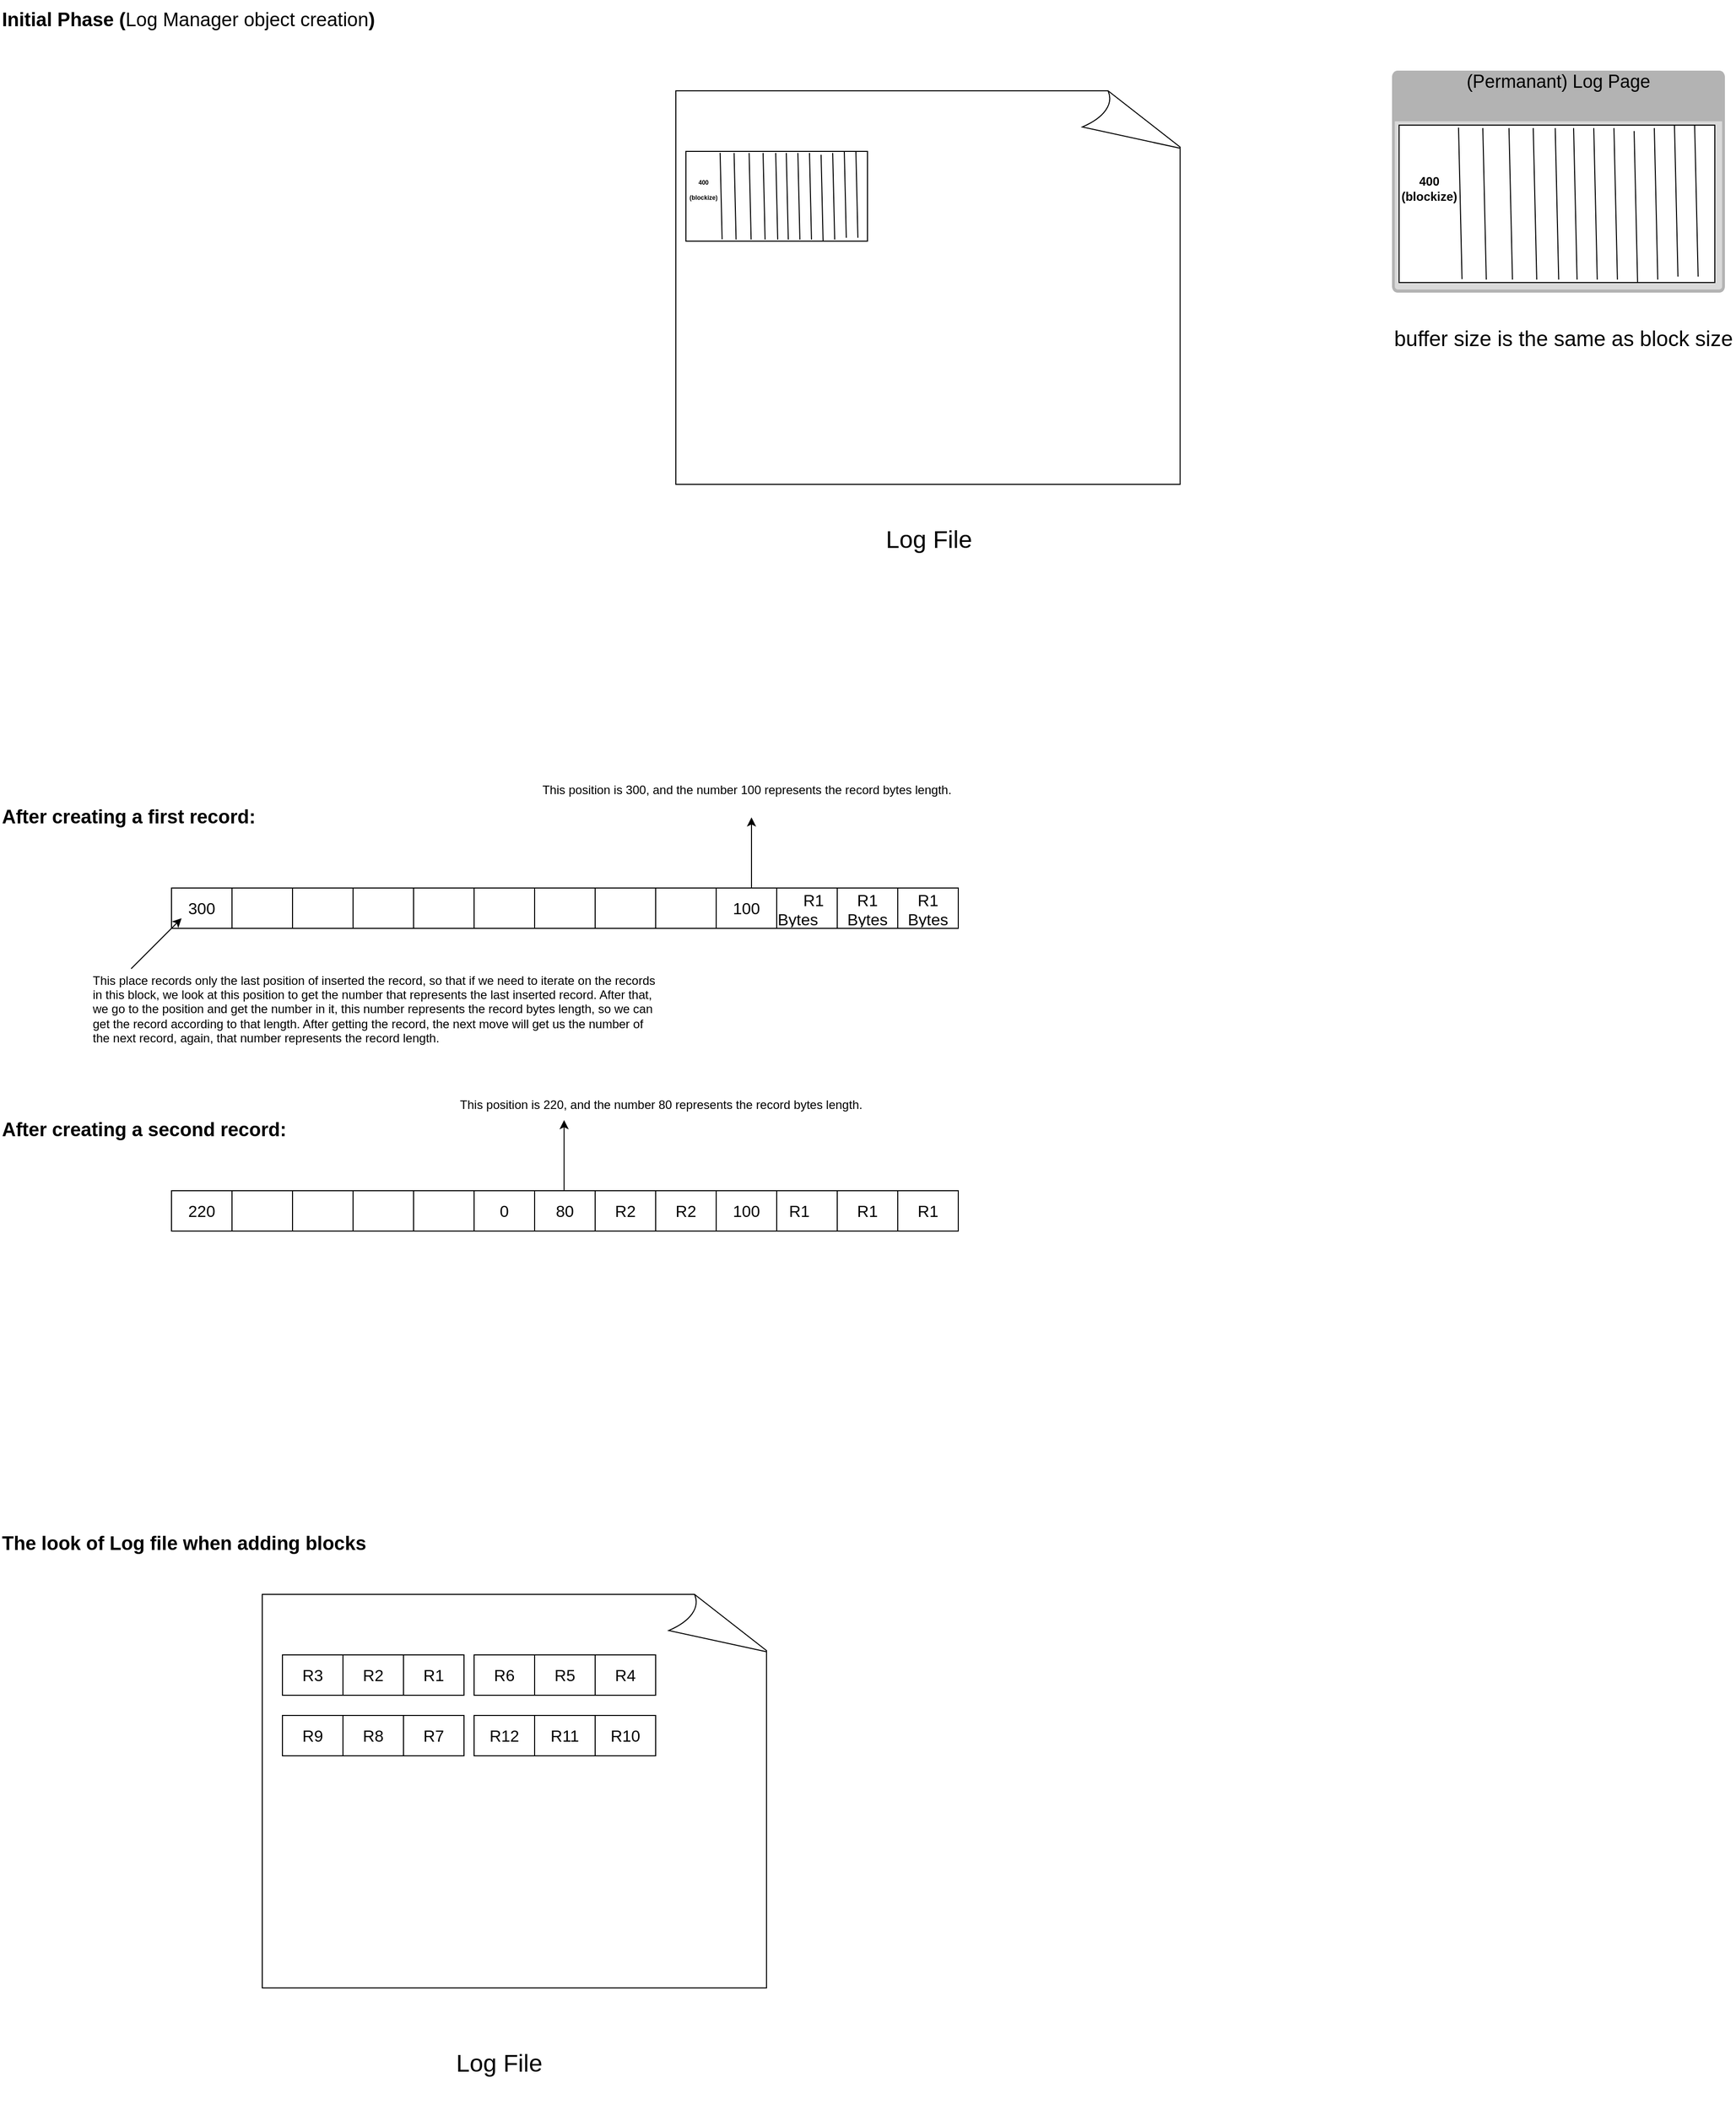 <mxfile version="23.1.2" type="device">
  <diagram name="Page-1" id="yKUQ2q0qBcPJx1FZsjJv">
    <mxGraphModel dx="3437" dy="892" grid="1" gridSize="10" guides="1" tooltips="1" connect="1" arrows="1" fold="1" page="1" pageScale="1" pageWidth="850" pageHeight="1100" math="0" shadow="0">
      <root>
        <mxCell id="0" />
        <mxCell id="1" parent="0" />
        <mxCell id="CV43vT78XDIkhHNWzchK-1" value="" style="whiteSpace=wrap;html=1;shape=mxgraph.basic.document" parent="1" vertex="1">
          <mxGeometry x="-240" y="170" width="505" height="390" as="geometry" />
        </mxCell>
        <mxCell id="CV43vT78XDIkhHNWzchK-2" value="&lt;font style=&quot;font-size: 24px;&quot;&gt;Log File&lt;/font&gt;" style="text;html=1;strokeColor=none;fillColor=none;align=center;verticalAlign=middle;whiteSpace=wrap;rounded=0;" parent="1" vertex="1">
          <mxGeometry x="-88.75" y="570" width="200" height="90" as="geometry" />
        </mxCell>
        <mxCell id="CV43vT78XDIkhHNWzchK-4" value="&lt;font style=&quot;font-size: 19px;&quot;&gt;&lt;b&gt;Initial Phase (&lt;/b&gt;Log Manager object creation&lt;b&gt;)&lt;/b&gt;&lt;/font&gt;" style="text;strokeColor=none;align=left;fillColor=none;html=1;verticalAlign=middle;whiteSpace=wrap;rounded=0;" parent="1" vertex="1">
          <mxGeometry x="-910" y="80" width="400" height="40" as="geometry" />
        </mxCell>
        <mxCell id="CV43vT78XDIkhHNWzchK-5" value="&lt;font style=&quot;font-size: 18px;&quot; color=&quot;#000000&quot;&gt;(Permanant) Log Page&lt;/font&gt;" style="html=1;whiteSpace=wrap;strokeColor=none;fillColor=#B3B3B3;labelPosition=center;verticalLabelPosition=middle;verticalAlign=top;align=center;fontSize=12;outlineConnect=0;spacingTop=-6;fontColor=#FFFFFF;sketch=0;shape=mxgraph.sitemap.page;" parent="1" vertex="1">
          <mxGeometry x="470" y="150" width="330" height="220" as="geometry" />
        </mxCell>
        <mxCell id="CV43vT78XDIkhHNWzchK-19" value="&lt;font style=&quot;font-size: 21px;&quot;&gt;buffer size is the same as block size&lt;/font&gt;" style="text;html=1;strokeColor=none;fillColor=none;align=center;verticalAlign=middle;whiteSpace=wrap;rounded=0;" parent="1" vertex="1">
          <mxGeometry x="470" y="379" width="340" height="71" as="geometry" />
        </mxCell>
        <mxCell id="CV43vT78XDIkhHNWzchK-32" value="" style="group" parent="1" vertex="1" connectable="0">
          <mxGeometry x="477" y="204" width="313" height="156" as="geometry" />
        </mxCell>
        <mxCell id="CV43vT78XDIkhHNWzchK-26" value="" style="rounded=0;whiteSpace=wrap;html=1;" parent="CV43vT78XDIkhHNWzchK-32" vertex="1">
          <mxGeometry width="313" height="156" as="geometry" />
        </mxCell>
        <mxCell id="CV43vT78XDIkhHNWzchK-28" value="" style="endArrow=none;html=1;rounded=0;entryX=0.134;entryY=0.033;entryDx=0;entryDy=0;entryPerimeter=0;exitX=0.145;exitY=1.012;exitDx=0;exitDy=0;exitPerimeter=0;" parent="CV43vT78XDIkhHNWzchK-32" edge="1">
          <mxGeometry width="50" height="50" relative="1" as="geometry">
            <mxPoint x="62.385" y="152.672" as="sourcePoint" />
            <mxPoint x="58.942" y="2.548" as="targetPoint" />
          </mxGeometry>
        </mxCell>
        <mxCell id="CV43vT78XDIkhHNWzchK-29" value="&lt;font style=&quot;font-size: 12px;&quot;&gt;&lt;b&gt;400&lt;br&gt;(blockize)&lt;/b&gt;&lt;/font&gt;" style="text;html=1;strokeColor=none;fillColor=none;align=center;verticalAlign=middle;whiteSpace=wrap;rounded=0;" parent="CV43vT78XDIkhHNWzchK-32" vertex="1">
          <mxGeometry y="15.6" width="60" height="94.4" as="geometry" />
        </mxCell>
        <mxCell id="CV43vT78XDIkhHNWzchK-44" value="" style="endArrow=none;html=1;rounded=0;entryX=0.134;entryY=0.033;entryDx=0;entryDy=0;entryPerimeter=0;exitX=0.145;exitY=1.012;exitDx=0;exitDy=0;exitPerimeter=0;" parent="CV43vT78XDIkhHNWzchK-32" edge="1">
          <mxGeometry width="50" height="50" relative="1" as="geometry">
            <mxPoint x="86.445" y="153.062" as="sourcePoint" />
            <mxPoint x="83.002" y="2.938" as="targetPoint" />
          </mxGeometry>
        </mxCell>
        <mxCell id="CV43vT78XDIkhHNWzchK-45" value="" style="endArrow=none;html=1;rounded=0;entryX=0.134;entryY=0.033;entryDx=0;entryDy=0;entryPerimeter=0;exitX=0.145;exitY=1.012;exitDx=0;exitDy=0;exitPerimeter=0;" parent="CV43vT78XDIkhHNWzchK-32" edge="1">
          <mxGeometry width="50" height="50" relative="1" as="geometry">
            <mxPoint x="112.385" y="153.062" as="sourcePoint" />
            <mxPoint x="108.942" y="2.938" as="targetPoint" />
          </mxGeometry>
        </mxCell>
        <mxCell id="CV43vT78XDIkhHNWzchK-46" value="" style="endArrow=none;html=1;rounded=0;entryX=0.134;entryY=0.033;entryDx=0;entryDy=0;entryPerimeter=0;exitX=0.145;exitY=1.012;exitDx=0;exitDy=0;exitPerimeter=0;" parent="CV43vT78XDIkhHNWzchK-32" edge="1">
          <mxGeometry width="50" height="50" relative="1" as="geometry">
            <mxPoint x="136.445" y="153.062" as="sourcePoint" />
            <mxPoint x="133.002" y="2.938" as="targetPoint" />
          </mxGeometry>
        </mxCell>
        <mxCell id="CV43vT78XDIkhHNWzchK-47" value="" style="endArrow=none;html=1;rounded=0;entryX=0.134;entryY=0.033;entryDx=0;entryDy=0;entryPerimeter=0;exitX=0.145;exitY=1.012;exitDx=0;exitDy=0;exitPerimeter=0;" parent="CV43vT78XDIkhHNWzchK-32" edge="1">
          <mxGeometry width="50" height="50" relative="1" as="geometry">
            <mxPoint x="158.225" y="153.062" as="sourcePoint" />
            <mxPoint x="154.782" y="2.938" as="targetPoint" />
          </mxGeometry>
        </mxCell>
        <mxCell id="CV43vT78XDIkhHNWzchK-48" value="" style="endArrow=none;html=1;rounded=0;entryX=0.134;entryY=0.033;entryDx=0;entryDy=0;entryPerimeter=0;exitX=0.145;exitY=1.012;exitDx=0;exitDy=0;exitPerimeter=0;" parent="CV43vT78XDIkhHNWzchK-32" edge="1">
          <mxGeometry width="50" height="50" relative="1" as="geometry">
            <mxPoint x="176.445" y="153.062" as="sourcePoint" />
            <mxPoint x="173.002" y="2.938" as="targetPoint" />
          </mxGeometry>
        </mxCell>
        <mxCell id="CV43vT78XDIkhHNWzchK-49" value="" style="endArrow=none;html=1;rounded=0;entryX=0.134;entryY=0.033;entryDx=0;entryDy=0;entryPerimeter=0;exitX=0.145;exitY=1.012;exitDx=0;exitDy=0;exitPerimeter=0;" parent="CV43vT78XDIkhHNWzchK-32" edge="1">
          <mxGeometry width="50" height="50" relative="1" as="geometry">
            <mxPoint x="196.445" y="153.062" as="sourcePoint" />
            <mxPoint x="193.002" y="2.938" as="targetPoint" />
          </mxGeometry>
        </mxCell>
        <mxCell id="CV43vT78XDIkhHNWzchK-50" value="" style="endArrow=none;html=1;rounded=0;entryX=0.134;entryY=0.033;entryDx=0;entryDy=0;entryPerimeter=0;exitX=0.145;exitY=1.012;exitDx=0;exitDy=0;exitPerimeter=0;" parent="CV43vT78XDIkhHNWzchK-32" edge="1">
          <mxGeometry width="50" height="50" relative="1" as="geometry">
            <mxPoint x="216.445" y="153.062" as="sourcePoint" />
            <mxPoint x="213.002" y="2.938" as="targetPoint" />
          </mxGeometry>
        </mxCell>
        <mxCell id="CV43vT78XDIkhHNWzchK-51" value="" style="endArrow=none;html=1;rounded=0;entryX=0.134;entryY=0.033;entryDx=0;entryDy=0;entryPerimeter=0;exitX=0.145;exitY=1.012;exitDx=0;exitDy=0;exitPerimeter=0;" parent="CV43vT78XDIkhHNWzchK-32" edge="1">
          <mxGeometry width="50" height="50" relative="1" as="geometry">
            <mxPoint x="236.445" y="156.002" as="sourcePoint" />
            <mxPoint x="233.002" y="5.878" as="targetPoint" />
          </mxGeometry>
        </mxCell>
        <mxCell id="CV43vT78XDIkhHNWzchK-52" value="" style="endArrow=none;html=1;rounded=0;entryX=0.134;entryY=0.033;entryDx=0;entryDy=0;entryPerimeter=0;exitX=0.145;exitY=1.012;exitDx=0;exitDy=0;exitPerimeter=0;" parent="CV43vT78XDIkhHNWzchK-32" edge="1">
          <mxGeometry width="50" height="50" relative="1" as="geometry">
            <mxPoint x="256.445" y="153.062" as="sourcePoint" />
            <mxPoint x="253.002" y="2.938" as="targetPoint" />
          </mxGeometry>
        </mxCell>
        <mxCell id="CV43vT78XDIkhHNWzchK-53" value="" style="endArrow=none;html=1;rounded=0;entryX=0.134;entryY=0.033;entryDx=0;entryDy=0;entryPerimeter=0;exitX=0.145;exitY=1.012;exitDx=0;exitDy=0;exitPerimeter=0;" parent="CV43vT78XDIkhHNWzchK-32" edge="1">
          <mxGeometry width="50" height="50" relative="1" as="geometry">
            <mxPoint x="276.445" y="150.122" as="sourcePoint" />
            <mxPoint x="273.002" y="-0.002" as="targetPoint" />
          </mxGeometry>
        </mxCell>
        <mxCell id="CV43vT78XDIkhHNWzchK-54" value="" style="endArrow=none;html=1;rounded=0;entryX=0.134;entryY=0.033;entryDx=0;entryDy=0;entryPerimeter=0;exitX=0.145;exitY=1.012;exitDx=0;exitDy=0;exitPerimeter=0;" parent="CV43vT78XDIkhHNWzchK-32" edge="1">
          <mxGeometry width="50" height="50" relative="1" as="geometry">
            <mxPoint x="296.445" y="150.122" as="sourcePoint" />
            <mxPoint x="293.002" y="-0.002" as="targetPoint" />
          </mxGeometry>
        </mxCell>
        <mxCell id="CV43vT78XDIkhHNWzchK-55" value="" style="group" parent="1" vertex="1" connectable="0">
          <mxGeometry x="-230" y="230" width="180" height="89" as="geometry" />
        </mxCell>
        <mxCell id="CV43vT78XDIkhHNWzchK-56" value="" style="rounded=0;whiteSpace=wrap;html=1;" parent="CV43vT78XDIkhHNWzchK-55" vertex="1">
          <mxGeometry width="180" height="89" as="geometry" />
        </mxCell>
        <mxCell id="CV43vT78XDIkhHNWzchK-57" value="" style="endArrow=none;html=1;rounded=0;entryX=0.134;entryY=0.033;entryDx=0;entryDy=0;entryPerimeter=0;exitX=0.145;exitY=1.012;exitDx=0;exitDy=0;exitPerimeter=0;" parent="CV43vT78XDIkhHNWzchK-55" edge="1">
          <mxGeometry width="50" height="50" relative="1" as="geometry">
            <mxPoint x="35.876" y="87.101" as="sourcePoint" />
            <mxPoint x="33.896" y="1.454" as="targetPoint" />
          </mxGeometry>
        </mxCell>
        <mxCell id="CV43vT78XDIkhHNWzchK-58" value="&lt;font style=&quot;font-size: 6px;&quot;&gt;&lt;b&gt;400&lt;br&gt;(blockize)&lt;/b&gt;&lt;/font&gt;" style="text;html=1;strokeColor=none;fillColor=none;align=center;verticalAlign=middle;whiteSpace=wrap;rounded=0;" parent="CV43vT78XDIkhHNWzchK-55" vertex="1">
          <mxGeometry y="8.9" width="34.505" height="53.856" as="geometry" />
        </mxCell>
        <mxCell id="CV43vT78XDIkhHNWzchK-59" value="" style="endArrow=none;html=1;rounded=0;entryX=0.134;entryY=0.033;entryDx=0;entryDy=0;entryPerimeter=0;exitX=0.145;exitY=1.012;exitDx=0;exitDy=0;exitPerimeter=0;" parent="CV43vT78XDIkhHNWzchK-55" edge="1">
          <mxGeometry width="50" height="50" relative="1" as="geometry">
            <mxPoint x="49.713" y="87.324" as="sourcePoint" />
            <mxPoint x="47.733" y="1.676" as="targetPoint" />
          </mxGeometry>
        </mxCell>
        <mxCell id="CV43vT78XDIkhHNWzchK-60" value="" style="endArrow=none;html=1;rounded=0;entryX=0.134;entryY=0.033;entryDx=0;entryDy=0;entryPerimeter=0;exitX=0.145;exitY=1.012;exitDx=0;exitDy=0;exitPerimeter=0;" parent="CV43vT78XDIkhHNWzchK-55" edge="1">
          <mxGeometry width="50" height="50" relative="1" as="geometry">
            <mxPoint x="64.63" y="87.324" as="sourcePoint" />
            <mxPoint x="62.65" y="1.676" as="targetPoint" />
          </mxGeometry>
        </mxCell>
        <mxCell id="CV43vT78XDIkhHNWzchK-61" value="" style="endArrow=none;html=1;rounded=0;entryX=0.134;entryY=0.033;entryDx=0;entryDy=0;entryPerimeter=0;exitX=0.145;exitY=1.012;exitDx=0;exitDy=0;exitPerimeter=0;" parent="CV43vT78XDIkhHNWzchK-55" edge="1">
          <mxGeometry width="50" height="50" relative="1" as="geometry">
            <mxPoint x="78.467" y="87.324" as="sourcePoint" />
            <mxPoint x="76.487" y="1.676" as="targetPoint" />
          </mxGeometry>
        </mxCell>
        <mxCell id="CV43vT78XDIkhHNWzchK-62" value="" style="endArrow=none;html=1;rounded=0;entryX=0.134;entryY=0.033;entryDx=0;entryDy=0;entryPerimeter=0;exitX=0.145;exitY=1.012;exitDx=0;exitDy=0;exitPerimeter=0;" parent="CV43vT78XDIkhHNWzchK-55" edge="1">
          <mxGeometry width="50" height="50" relative="1" as="geometry">
            <mxPoint x="90.992" y="87.324" as="sourcePoint" />
            <mxPoint x="89.012" y="1.676" as="targetPoint" />
          </mxGeometry>
        </mxCell>
        <mxCell id="CV43vT78XDIkhHNWzchK-63" value="" style="endArrow=none;html=1;rounded=0;entryX=0.134;entryY=0.033;entryDx=0;entryDy=0;entryPerimeter=0;exitX=0.145;exitY=1.012;exitDx=0;exitDy=0;exitPerimeter=0;" parent="CV43vT78XDIkhHNWzchK-55" edge="1">
          <mxGeometry width="50" height="50" relative="1" as="geometry">
            <mxPoint x="101.47" y="87.324" as="sourcePoint" />
            <mxPoint x="99.49" y="1.676" as="targetPoint" />
          </mxGeometry>
        </mxCell>
        <mxCell id="CV43vT78XDIkhHNWzchK-64" value="" style="endArrow=none;html=1;rounded=0;entryX=0.134;entryY=0.033;entryDx=0;entryDy=0;entryPerimeter=0;exitX=0.145;exitY=1.012;exitDx=0;exitDy=0;exitPerimeter=0;" parent="CV43vT78XDIkhHNWzchK-55" edge="1">
          <mxGeometry width="50" height="50" relative="1" as="geometry">
            <mxPoint x="112.972" y="87.324" as="sourcePoint" />
            <mxPoint x="110.992" y="1.676" as="targetPoint" />
          </mxGeometry>
        </mxCell>
        <mxCell id="CV43vT78XDIkhHNWzchK-65" value="" style="endArrow=none;html=1;rounded=0;entryX=0.134;entryY=0.033;entryDx=0;entryDy=0;entryPerimeter=0;exitX=0.145;exitY=1.012;exitDx=0;exitDy=0;exitPerimeter=0;" parent="CV43vT78XDIkhHNWzchK-55" edge="1">
          <mxGeometry width="50" height="50" relative="1" as="geometry">
            <mxPoint x="124.473" y="87.324" as="sourcePoint" />
            <mxPoint x="122.493" y="1.676" as="targetPoint" />
          </mxGeometry>
        </mxCell>
        <mxCell id="CV43vT78XDIkhHNWzchK-66" value="" style="endArrow=none;html=1;rounded=0;entryX=0.134;entryY=0.033;entryDx=0;entryDy=0;entryPerimeter=0;exitX=0.145;exitY=1.012;exitDx=0;exitDy=0;exitPerimeter=0;" parent="CV43vT78XDIkhHNWzchK-55" edge="1">
          <mxGeometry width="50" height="50" relative="1" as="geometry">
            <mxPoint x="135.975" y="89.001" as="sourcePoint" />
            <mxPoint x="133.995" y="3.353" as="targetPoint" />
          </mxGeometry>
        </mxCell>
        <mxCell id="CV43vT78XDIkhHNWzchK-67" value="" style="endArrow=none;html=1;rounded=0;entryX=0.134;entryY=0.033;entryDx=0;entryDy=0;entryPerimeter=0;exitX=0.145;exitY=1.012;exitDx=0;exitDy=0;exitPerimeter=0;" parent="CV43vT78XDIkhHNWzchK-55" edge="1">
          <mxGeometry width="50" height="50" relative="1" as="geometry">
            <mxPoint x="147.476" y="87.324" as="sourcePoint" />
            <mxPoint x="145.496" y="1.676" as="targetPoint" />
          </mxGeometry>
        </mxCell>
        <mxCell id="CV43vT78XDIkhHNWzchK-68" value="" style="endArrow=none;html=1;rounded=0;entryX=0.134;entryY=0.033;entryDx=0;entryDy=0;entryPerimeter=0;exitX=0.145;exitY=1.012;exitDx=0;exitDy=0;exitPerimeter=0;" parent="CV43vT78XDIkhHNWzchK-55" edge="1">
          <mxGeometry width="50" height="50" relative="1" as="geometry">
            <mxPoint x="158.978" y="85.647" as="sourcePoint" />
            <mxPoint x="156.998" y="-0.001" as="targetPoint" />
          </mxGeometry>
        </mxCell>
        <mxCell id="CV43vT78XDIkhHNWzchK-69" value="" style="endArrow=none;html=1;rounded=0;entryX=0.134;entryY=0.033;entryDx=0;entryDy=0;entryPerimeter=0;exitX=0.145;exitY=1.012;exitDx=0;exitDy=0;exitPerimeter=0;" parent="CV43vT78XDIkhHNWzchK-55" edge="1">
          <mxGeometry width="50" height="50" relative="1" as="geometry">
            <mxPoint x="170.48" y="85.647" as="sourcePoint" />
            <mxPoint x="168.5" y="-0.001" as="targetPoint" />
          </mxGeometry>
        </mxCell>
        <mxCell id="CV43vT78XDIkhHNWzchK-70" value="&lt;span style=&quot;font-size: 19px;&quot;&gt;&lt;b&gt;After creating a first record:&lt;/b&gt;&lt;/span&gt;" style="text;strokeColor=none;align=left;fillColor=none;html=1;verticalAlign=middle;whiteSpace=wrap;rounded=0;" parent="1" vertex="1">
          <mxGeometry x="-910" y="870" width="400" height="40" as="geometry" />
        </mxCell>
        <mxCell id="HTtqT32XYso5IDos_-ed-17" value="" style="shape=table;startSize=0;container=1;collapsible=0;childLayout=tableLayout;fontSize=16;" parent="1" vertex="1">
          <mxGeometry x="-740" y="960" width="780" height="40" as="geometry" />
        </mxCell>
        <mxCell id="HTtqT32XYso5IDos_-ed-18" value="" style="shape=tableRow;horizontal=0;startSize=0;swimlaneHead=0;swimlaneBody=0;strokeColor=inherit;top=0;left=0;bottom=0;right=0;collapsible=0;dropTarget=0;fillColor=none;points=[[0,0.5],[1,0.5]];portConstraint=eastwest;fontSize=16;" parent="HTtqT32XYso5IDos_-ed-17" vertex="1">
          <mxGeometry width="780" height="40" as="geometry" />
        </mxCell>
        <mxCell id="HTtqT32XYso5IDos_-ed-46" value="300" style="shape=partialRectangle;html=1;whiteSpace=wrap;connectable=0;strokeColor=inherit;overflow=hidden;fillColor=none;top=0;left=0;bottom=0;right=0;pointerEvents=1;fontSize=16;" parent="HTtqT32XYso5IDos_-ed-18" vertex="1">
          <mxGeometry width="60" height="40" as="geometry">
            <mxRectangle width="60" height="40" as="alternateBounds" />
          </mxGeometry>
        </mxCell>
        <mxCell id="HTtqT32XYso5IDos_-ed-45" style="shape=partialRectangle;html=1;whiteSpace=wrap;connectable=0;strokeColor=inherit;overflow=hidden;fillColor=none;top=0;left=0;bottom=0;right=0;pointerEvents=1;fontSize=16;" parent="HTtqT32XYso5IDos_-ed-18" vertex="1">
          <mxGeometry x="60" width="60" height="40" as="geometry">
            <mxRectangle width="60" height="40" as="alternateBounds" />
          </mxGeometry>
        </mxCell>
        <mxCell id="HTtqT32XYso5IDos_-ed-44" style="shape=partialRectangle;html=1;whiteSpace=wrap;connectable=0;strokeColor=inherit;overflow=hidden;fillColor=none;top=0;left=0;bottom=0;right=0;pointerEvents=1;fontSize=16;" parent="HTtqT32XYso5IDos_-ed-18" vertex="1">
          <mxGeometry x="120" width="60" height="40" as="geometry">
            <mxRectangle width="60" height="40" as="alternateBounds" />
          </mxGeometry>
        </mxCell>
        <mxCell id="HTtqT32XYso5IDos_-ed-43" style="shape=partialRectangle;html=1;whiteSpace=wrap;connectable=0;strokeColor=inherit;overflow=hidden;fillColor=none;top=0;left=0;bottom=0;right=0;pointerEvents=1;fontSize=16;" parent="HTtqT32XYso5IDos_-ed-18" vertex="1">
          <mxGeometry x="180" width="60" height="40" as="geometry">
            <mxRectangle width="60" height="40" as="alternateBounds" />
          </mxGeometry>
        </mxCell>
        <mxCell id="HTtqT32XYso5IDos_-ed-42" style="shape=partialRectangle;html=1;whiteSpace=wrap;connectable=0;strokeColor=inherit;overflow=hidden;fillColor=none;top=0;left=0;bottom=0;right=0;pointerEvents=1;fontSize=16;" parent="HTtqT32XYso5IDos_-ed-18" vertex="1">
          <mxGeometry x="240" width="60" height="40" as="geometry">
            <mxRectangle width="60" height="40" as="alternateBounds" />
          </mxGeometry>
        </mxCell>
        <mxCell id="HTtqT32XYso5IDos_-ed-49" style="shape=partialRectangle;html=1;whiteSpace=wrap;connectable=0;strokeColor=inherit;overflow=hidden;fillColor=none;top=0;left=0;bottom=0;right=0;pointerEvents=1;fontSize=16;" parent="HTtqT32XYso5IDos_-ed-18" vertex="1">
          <mxGeometry x="300" width="60" height="40" as="geometry">
            <mxRectangle width="60" height="40" as="alternateBounds" />
          </mxGeometry>
        </mxCell>
        <mxCell id="HTtqT32XYso5IDos_-ed-48" style="shape=partialRectangle;html=1;whiteSpace=wrap;connectable=0;strokeColor=inherit;overflow=hidden;fillColor=none;top=0;left=0;bottom=0;right=0;pointerEvents=1;fontSize=16;" parent="HTtqT32XYso5IDos_-ed-18" vertex="1">
          <mxGeometry x="360" width="60" height="40" as="geometry">
            <mxRectangle width="60" height="40" as="alternateBounds" />
          </mxGeometry>
        </mxCell>
        <mxCell id="HTtqT32XYso5IDos_-ed-47" style="shape=partialRectangle;html=1;whiteSpace=wrap;connectable=0;strokeColor=inherit;overflow=hidden;fillColor=none;top=0;left=0;bottom=0;right=0;pointerEvents=1;fontSize=16;" parent="HTtqT32XYso5IDos_-ed-18" vertex="1">
          <mxGeometry x="420" width="60" height="40" as="geometry">
            <mxRectangle width="60" height="40" as="alternateBounds" />
          </mxGeometry>
        </mxCell>
        <mxCell id="HTtqT32XYso5IDos_-ed-41" style="shape=partialRectangle;html=1;whiteSpace=wrap;connectable=0;strokeColor=inherit;overflow=hidden;fillColor=none;top=0;left=0;bottom=0;right=0;pointerEvents=1;fontSize=16;" parent="HTtqT32XYso5IDos_-ed-18" vertex="1">
          <mxGeometry x="480" width="60" height="40" as="geometry">
            <mxRectangle width="60" height="40" as="alternateBounds" />
          </mxGeometry>
        </mxCell>
        <mxCell id="HTtqT32XYso5IDos_-ed-40" value="100" style="shape=partialRectangle;html=1;whiteSpace=wrap;connectable=0;strokeColor=inherit;overflow=hidden;fillColor=none;top=0;left=0;bottom=0;right=0;pointerEvents=1;fontSize=16;" parent="HTtqT32XYso5IDos_-ed-18" vertex="1">
          <mxGeometry x="540" width="60" height="40" as="geometry">
            <mxRectangle width="60" height="40" as="alternateBounds" />
          </mxGeometry>
        </mxCell>
        <mxCell id="HTtqT32XYso5IDos_-ed-19" value="R1&lt;br&gt;Bytes&lt;span style=&quot;white-space: pre;&quot;&gt;&#x9;&lt;/span&gt;" style="shape=partialRectangle;html=1;whiteSpace=wrap;connectable=0;strokeColor=inherit;overflow=hidden;fillColor=none;top=0;left=0;bottom=0;right=0;pointerEvents=1;fontSize=16;" parent="HTtqT32XYso5IDos_-ed-18" vertex="1">
          <mxGeometry x="600" width="60" height="40" as="geometry">
            <mxRectangle width="60" height="40" as="alternateBounds" />
          </mxGeometry>
        </mxCell>
        <mxCell id="HTtqT32XYso5IDos_-ed-20" value="R1&lt;br style=&quot;border-color: var(--border-color);&quot;&gt;Bytes&#x9;" style="shape=partialRectangle;html=1;whiteSpace=wrap;connectable=0;strokeColor=inherit;overflow=hidden;fillColor=none;top=0;left=0;bottom=0;right=0;pointerEvents=1;fontSize=16;" parent="HTtqT32XYso5IDos_-ed-18" vertex="1">
          <mxGeometry x="660" width="60" height="40" as="geometry">
            <mxRectangle width="60" height="40" as="alternateBounds" />
          </mxGeometry>
        </mxCell>
        <mxCell id="HTtqT32XYso5IDos_-ed-21" value="R1&lt;br style=&quot;border-color: var(--border-color);&quot;&gt;Bytes&#x9;" style="shape=partialRectangle;html=1;whiteSpace=wrap;connectable=0;strokeColor=inherit;overflow=hidden;fillColor=none;top=0;left=0;bottom=0;right=0;pointerEvents=1;fontSize=16;" parent="HTtqT32XYso5IDos_-ed-18" vertex="1">
          <mxGeometry x="720" width="60" height="40" as="geometry">
            <mxRectangle width="60" height="40" as="alternateBounds" />
          </mxGeometry>
        </mxCell>
        <mxCell id="HTtqT32XYso5IDos_-ed-50" value="&lt;span style=&quot;font-size: 19px;&quot;&gt;&lt;b&gt;After creating a second record:&lt;/b&gt;&lt;/span&gt;" style="text;strokeColor=none;align=left;fillColor=none;html=1;verticalAlign=middle;whiteSpace=wrap;rounded=0;" parent="1" vertex="1">
          <mxGeometry x="-910" y="1180" width="400" height="40" as="geometry" />
        </mxCell>
        <mxCell id="HTtqT32XYso5IDos_-ed-51" value="" style="shape=table;startSize=0;container=1;collapsible=0;childLayout=tableLayout;fontSize=16;" parent="1" vertex="1">
          <mxGeometry x="-740" y="1260" width="780" height="40" as="geometry" />
        </mxCell>
        <mxCell id="HTtqT32XYso5IDos_-ed-52" value="" style="shape=tableRow;horizontal=0;startSize=0;swimlaneHead=0;swimlaneBody=0;strokeColor=inherit;top=0;left=0;bottom=0;right=0;collapsible=0;dropTarget=0;fillColor=none;points=[[0,0.5],[1,0.5]];portConstraint=eastwest;fontSize=16;" parent="HTtqT32XYso5IDos_-ed-51" vertex="1">
          <mxGeometry width="780" height="40" as="geometry" />
        </mxCell>
        <mxCell id="HTtqT32XYso5IDos_-ed-53" value="220" style="shape=partialRectangle;html=1;whiteSpace=wrap;connectable=0;strokeColor=inherit;overflow=hidden;fillColor=none;top=0;left=0;bottom=0;right=0;pointerEvents=1;fontSize=16;" parent="HTtqT32XYso5IDos_-ed-52" vertex="1">
          <mxGeometry width="60" height="40" as="geometry">
            <mxRectangle width="60" height="40" as="alternateBounds" />
          </mxGeometry>
        </mxCell>
        <mxCell id="HTtqT32XYso5IDos_-ed-54" style="shape=partialRectangle;html=1;whiteSpace=wrap;connectable=0;strokeColor=inherit;overflow=hidden;fillColor=none;top=0;left=0;bottom=0;right=0;pointerEvents=1;fontSize=16;" parent="HTtqT32XYso5IDos_-ed-52" vertex="1">
          <mxGeometry x="60" width="60" height="40" as="geometry">
            <mxRectangle width="60" height="40" as="alternateBounds" />
          </mxGeometry>
        </mxCell>
        <mxCell id="HTtqT32XYso5IDos_-ed-55" style="shape=partialRectangle;html=1;whiteSpace=wrap;connectable=0;strokeColor=inherit;overflow=hidden;fillColor=none;top=0;left=0;bottom=0;right=0;pointerEvents=1;fontSize=16;" parent="HTtqT32XYso5IDos_-ed-52" vertex="1">
          <mxGeometry x="120" width="60" height="40" as="geometry">
            <mxRectangle width="60" height="40" as="alternateBounds" />
          </mxGeometry>
        </mxCell>
        <mxCell id="HTtqT32XYso5IDos_-ed-56" style="shape=partialRectangle;html=1;whiteSpace=wrap;connectable=0;strokeColor=inherit;overflow=hidden;fillColor=none;top=0;left=0;bottom=0;right=0;pointerEvents=1;fontSize=16;" parent="HTtqT32XYso5IDos_-ed-52" vertex="1">
          <mxGeometry x="180" width="60" height="40" as="geometry">
            <mxRectangle width="60" height="40" as="alternateBounds" />
          </mxGeometry>
        </mxCell>
        <mxCell id="HTtqT32XYso5IDos_-ed-57" style="shape=partialRectangle;html=1;whiteSpace=wrap;connectable=0;strokeColor=inherit;overflow=hidden;fillColor=none;top=0;left=0;bottom=0;right=0;pointerEvents=1;fontSize=16;" parent="HTtqT32XYso5IDos_-ed-52" vertex="1">
          <mxGeometry x="240" width="60" height="40" as="geometry">
            <mxRectangle width="60" height="40" as="alternateBounds" />
          </mxGeometry>
        </mxCell>
        <mxCell id="HTtqT32XYso5IDos_-ed-58" value="0" style="shape=partialRectangle;html=1;whiteSpace=wrap;connectable=0;strokeColor=inherit;overflow=hidden;fillColor=none;top=0;left=0;bottom=0;right=0;pointerEvents=1;fontSize=16;" parent="HTtqT32XYso5IDos_-ed-52" vertex="1">
          <mxGeometry x="300" width="60" height="40" as="geometry">
            <mxRectangle width="60" height="40" as="alternateBounds" />
          </mxGeometry>
        </mxCell>
        <mxCell id="HTtqT32XYso5IDos_-ed-59" value="80" style="shape=partialRectangle;html=1;whiteSpace=wrap;connectable=0;strokeColor=inherit;overflow=hidden;fillColor=none;top=0;left=0;bottom=0;right=0;pointerEvents=1;fontSize=16;" parent="HTtqT32XYso5IDos_-ed-52" vertex="1">
          <mxGeometry x="360" width="60" height="40" as="geometry">
            <mxRectangle width="60" height="40" as="alternateBounds" />
          </mxGeometry>
        </mxCell>
        <mxCell id="HTtqT32XYso5IDos_-ed-60" value="R2" style="shape=partialRectangle;html=1;whiteSpace=wrap;connectable=0;strokeColor=inherit;overflow=hidden;fillColor=none;top=0;left=0;bottom=0;right=0;pointerEvents=1;fontSize=16;" parent="HTtqT32XYso5IDos_-ed-52" vertex="1">
          <mxGeometry x="420" width="60" height="40" as="geometry">
            <mxRectangle width="60" height="40" as="alternateBounds" />
          </mxGeometry>
        </mxCell>
        <mxCell id="HTtqT32XYso5IDos_-ed-61" value="R2" style="shape=partialRectangle;html=1;whiteSpace=wrap;connectable=0;strokeColor=inherit;overflow=hidden;fillColor=none;top=0;left=0;bottom=0;right=0;pointerEvents=1;fontSize=16;" parent="HTtqT32XYso5IDos_-ed-52" vertex="1">
          <mxGeometry x="480" width="60" height="40" as="geometry">
            <mxRectangle width="60" height="40" as="alternateBounds" />
          </mxGeometry>
        </mxCell>
        <mxCell id="HTtqT32XYso5IDos_-ed-62" value="100" style="shape=partialRectangle;html=1;whiteSpace=wrap;connectable=0;strokeColor=inherit;overflow=hidden;fillColor=none;top=0;left=0;bottom=0;right=0;pointerEvents=1;fontSize=16;" parent="HTtqT32XYso5IDos_-ed-52" vertex="1">
          <mxGeometry x="540" width="60" height="40" as="geometry">
            <mxRectangle width="60" height="40" as="alternateBounds" />
          </mxGeometry>
        </mxCell>
        <mxCell id="HTtqT32XYso5IDos_-ed-63" value="R1&lt;span style=&quot;white-space: pre;&quot;&gt;&#x9;&lt;/span&gt;" style="shape=partialRectangle;html=1;whiteSpace=wrap;connectable=0;strokeColor=inherit;overflow=hidden;fillColor=none;top=0;left=0;bottom=0;right=0;pointerEvents=1;fontSize=16;" parent="HTtqT32XYso5IDos_-ed-52" vertex="1">
          <mxGeometry x="600" width="60" height="40" as="geometry">
            <mxRectangle width="60" height="40" as="alternateBounds" />
          </mxGeometry>
        </mxCell>
        <mxCell id="HTtqT32XYso5IDos_-ed-64" value="R1" style="shape=partialRectangle;html=1;whiteSpace=wrap;connectable=0;strokeColor=inherit;overflow=hidden;fillColor=none;top=0;left=0;bottom=0;right=0;pointerEvents=1;fontSize=16;" parent="HTtqT32XYso5IDos_-ed-52" vertex="1">
          <mxGeometry x="660" width="60" height="40" as="geometry">
            <mxRectangle width="60" height="40" as="alternateBounds" />
          </mxGeometry>
        </mxCell>
        <mxCell id="HTtqT32XYso5IDos_-ed-65" value="R1" style="shape=partialRectangle;html=1;whiteSpace=wrap;connectable=0;strokeColor=inherit;overflow=hidden;fillColor=none;top=0;left=0;bottom=0;right=0;pointerEvents=1;fontSize=16;" parent="HTtqT32XYso5IDos_-ed-52" vertex="1">
          <mxGeometry x="720" width="60" height="40" as="geometry">
            <mxRectangle width="60" height="40" as="alternateBounds" />
          </mxGeometry>
        </mxCell>
        <mxCell id="HTtqT32XYso5IDos_-ed-66" value="" style="endArrow=classic;html=1;rounded=0;" parent="1" edge="1">
          <mxGeometry width="50" height="50" relative="1" as="geometry">
            <mxPoint x="-780" y="1040" as="sourcePoint" />
            <mxPoint x="-730" y="990" as="targetPoint" />
          </mxGeometry>
        </mxCell>
        <mxCell id="HTtqT32XYso5IDos_-ed-69" value="This place records only the last position of inserted the record, so that if we need to iterate on the records in this block, we look at this position to get the number that represents the last inserted record. After that, we go to the position and get the number in it, this number represents the record bytes length, so we can get the record according to that length. After getting the record, the next move will get us the number of the next record, again, that number represents the record length.&amp;nbsp;" style="text;html=1;strokeColor=none;fillColor=none;align=left;verticalAlign=middle;whiteSpace=wrap;rounded=0;" parent="1" vertex="1">
          <mxGeometry x="-820" y="1040" width="560" height="80" as="geometry" />
        </mxCell>
        <mxCell id="HTtqT32XYso5IDos_-ed-70" value="" style="endArrow=classic;html=1;rounded=0;" parent="1" edge="1">
          <mxGeometry width="50" height="50" relative="1" as="geometry">
            <mxPoint x="-165" y="960" as="sourcePoint" />
            <mxPoint x="-165" y="890" as="targetPoint" />
          </mxGeometry>
        </mxCell>
        <mxCell id="HTtqT32XYso5IDos_-ed-71" value="This position is 300, and the number 100 represents the record bytes length." style="text;html=1;align=center;verticalAlign=middle;resizable=0;points=[];autosize=1;strokeColor=none;fillColor=none;" parent="1" vertex="1">
          <mxGeometry x="-385" y="848" width="430" height="30" as="geometry" />
        </mxCell>
        <mxCell id="HTtqT32XYso5IDos_-ed-72" value="" style="endArrow=classic;html=1;rounded=0;" parent="1" edge="1">
          <mxGeometry width="50" height="50" relative="1" as="geometry">
            <mxPoint x="-350.77" y="1260" as="sourcePoint" />
            <mxPoint x="-350.77" y="1190" as="targetPoint" />
          </mxGeometry>
        </mxCell>
        <mxCell id="HTtqT32XYso5IDos_-ed-73" value="This position is 220, and the number 80 represents the record bytes length." style="text;html=1;align=center;verticalAlign=middle;resizable=0;points=[];autosize=1;strokeColor=none;fillColor=none;" parent="1" vertex="1">
          <mxGeometry x="-465" y="1160" width="420" height="30" as="geometry" />
        </mxCell>
        <mxCell id="92uzNGUkuW6YLTH7K2r3-37" value="" style="whiteSpace=wrap;html=1;shape=mxgraph.basic.document" vertex="1" parent="1">
          <mxGeometry x="-650" y="1660" width="505" height="390" as="geometry" />
        </mxCell>
        <mxCell id="92uzNGUkuW6YLTH7K2r3-38" value="&lt;font style=&quot;font-size: 24px;&quot;&gt;Log File&lt;/font&gt;" style="text;html=1;strokeColor=none;fillColor=none;align=center;verticalAlign=middle;whiteSpace=wrap;rounded=0;" vertex="1" parent="1">
          <mxGeometry x="-515" y="2080" width="200" height="90" as="geometry" />
        </mxCell>
        <mxCell id="92uzNGUkuW6YLTH7K2r3-39" value="&lt;span style=&quot;font-size: 19px;&quot;&gt;&lt;b&gt;The look of Log file when adding blocks&lt;/b&gt;&lt;/span&gt;" style="text;strokeColor=none;align=left;fillColor=none;html=1;verticalAlign=middle;whiteSpace=wrap;rounded=0;" vertex="1" parent="1">
          <mxGeometry x="-910" y="1590" width="400" height="40" as="geometry" />
        </mxCell>
        <mxCell id="92uzNGUkuW6YLTH7K2r3-40" value="" style="shape=table;startSize=0;container=1;collapsible=0;childLayout=tableLayout;fontSize=16;" vertex="1" parent="1">
          <mxGeometry x="-630" y="1720" width="180" height="40" as="geometry" />
        </mxCell>
        <mxCell id="92uzNGUkuW6YLTH7K2r3-41" value="" style="shape=tableRow;horizontal=0;startSize=0;swimlaneHead=0;swimlaneBody=0;strokeColor=inherit;top=0;left=0;bottom=0;right=0;collapsible=0;dropTarget=0;fillColor=none;points=[[0,0.5],[1,0.5]];portConstraint=eastwest;fontSize=16;" vertex="1" parent="92uzNGUkuW6YLTH7K2r3-40">
          <mxGeometry width="180" height="40" as="geometry" />
        </mxCell>
        <mxCell id="92uzNGUkuW6YLTH7K2r3-42" value="R3" style="shape=partialRectangle;html=1;whiteSpace=wrap;connectable=0;strokeColor=inherit;overflow=hidden;fillColor=none;top=0;left=0;bottom=0;right=0;pointerEvents=1;fontSize=16;" vertex="1" parent="92uzNGUkuW6YLTH7K2r3-41">
          <mxGeometry width="60" height="40" as="geometry">
            <mxRectangle width="60" height="40" as="alternateBounds" />
          </mxGeometry>
        </mxCell>
        <mxCell id="92uzNGUkuW6YLTH7K2r3-43" value="R2" style="shape=partialRectangle;html=1;whiteSpace=wrap;connectable=0;strokeColor=inherit;overflow=hidden;fillColor=none;top=0;left=0;bottom=0;right=0;pointerEvents=1;fontSize=16;" vertex="1" parent="92uzNGUkuW6YLTH7K2r3-41">
          <mxGeometry x="60" width="60" height="40" as="geometry">
            <mxRectangle width="60" height="40" as="alternateBounds" />
          </mxGeometry>
        </mxCell>
        <mxCell id="92uzNGUkuW6YLTH7K2r3-44" value="R1" style="shape=partialRectangle;html=1;whiteSpace=wrap;connectable=0;strokeColor=inherit;overflow=hidden;fillColor=none;top=0;left=0;bottom=0;right=0;pointerEvents=1;fontSize=16;" vertex="1" parent="92uzNGUkuW6YLTH7K2r3-41">
          <mxGeometry x="120" width="60" height="40" as="geometry">
            <mxRectangle width="60" height="40" as="alternateBounds" />
          </mxGeometry>
        </mxCell>
        <mxCell id="92uzNGUkuW6YLTH7K2r3-47" value="" style="shape=table;startSize=0;container=1;collapsible=0;childLayout=tableLayout;fontSize=16;" vertex="1" parent="1">
          <mxGeometry x="-440" y="1720" width="180" height="40" as="geometry" />
        </mxCell>
        <mxCell id="92uzNGUkuW6YLTH7K2r3-48" value="" style="shape=tableRow;horizontal=0;startSize=0;swimlaneHead=0;swimlaneBody=0;strokeColor=inherit;top=0;left=0;bottom=0;right=0;collapsible=0;dropTarget=0;fillColor=none;points=[[0,0.5],[1,0.5]];portConstraint=eastwest;fontSize=16;" vertex="1" parent="92uzNGUkuW6YLTH7K2r3-47">
          <mxGeometry width="180" height="40" as="geometry" />
        </mxCell>
        <mxCell id="92uzNGUkuW6YLTH7K2r3-49" value="R6" style="shape=partialRectangle;html=1;whiteSpace=wrap;connectable=0;strokeColor=inherit;overflow=hidden;fillColor=none;top=0;left=0;bottom=0;right=0;pointerEvents=1;fontSize=16;" vertex="1" parent="92uzNGUkuW6YLTH7K2r3-48">
          <mxGeometry width="60" height="40" as="geometry">
            <mxRectangle width="60" height="40" as="alternateBounds" />
          </mxGeometry>
        </mxCell>
        <mxCell id="92uzNGUkuW6YLTH7K2r3-50" value="R5" style="shape=partialRectangle;html=1;whiteSpace=wrap;connectable=0;strokeColor=inherit;overflow=hidden;fillColor=none;top=0;left=0;bottom=0;right=0;pointerEvents=1;fontSize=16;" vertex="1" parent="92uzNGUkuW6YLTH7K2r3-48">
          <mxGeometry x="60" width="60" height="40" as="geometry">
            <mxRectangle width="60" height="40" as="alternateBounds" />
          </mxGeometry>
        </mxCell>
        <mxCell id="92uzNGUkuW6YLTH7K2r3-51" value="R4" style="shape=partialRectangle;html=1;whiteSpace=wrap;connectable=0;strokeColor=inherit;overflow=hidden;fillColor=none;top=0;left=0;bottom=0;right=0;pointerEvents=1;fontSize=16;" vertex="1" parent="92uzNGUkuW6YLTH7K2r3-48">
          <mxGeometry x="120" width="60" height="40" as="geometry">
            <mxRectangle width="60" height="40" as="alternateBounds" />
          </mxGeometry>
        </mxCell>
        <mxCell id="92uzNGUkuW6YLTH7K2r3-52" value="" style="shape=table;startSize=0;container=1;collapsible=0;childLayout=tableLayout;fontSize=16;" vertex="1" parent="1">
          <mxGeometry x="-630" y="1780" width="180" height="40" as="geometry" />
        </mxCell>
        <mxCell id="92uzNGUkuW6YLTH7K2r3-53" value="" style="shape=tableRow;horizontal=0;startSize=0;swimlaneHead=0;swimlaneBody=0;strokeColor=inherit;top=0;left=0;bottom=0;right=0;collapsible=0;dropTarget=0;fillColor=none;points=[[0,0.5],[1,0.5]];portConstraint=eastwest;fontSize=16;" vertex="1" parent="92uzNGUkuW6YLTH7K2r3-52">
          <mxGeometry width="180" height="40" as="geometry" />
        </mxCell>
        <mxCell id="92uzNGUkuW6YLTH7K2r3-54" value="R9" style="shape=partialRectangle;html=1;whiteSpace=wrap;connectable=0;strokeColor=inherit;overflow=hidden;fillColor=none;top=0;left=0;bottom=0;right=0;pointerEvents=1;fontSize=16;" vertex="1" parent="92uzNGUkuW6YLTH7K2r3-53">
          <mxGeometry width="60" height="40" as="geometry">
            <mxRectangle width="60" height="40" as="alternateBounds" />
          </mxGeometry>
        </mxCell>
        <mxCell id="92uzNGUkuW6YLTH7K2r3-55" value="R8" style="shape=partialRectangle;html=1;whiteSpace=wrap;connectable=0;strokeColor=inherit;overflow=hidden;fillColor=none;top=0;left=0;bottom=0;right=0;pointerEvents=1;fontSize=16;" vertex="1" parent="92uzNGUkuW6YLTH7K2r3-53">
          <mxGeometry x="60" width="60" height="40" as="geometry">
            <mxRectangle width="60" height="40" as="alternateBounds" />
          </mxGeometry>
        </mxCell>
        <mxCell id="92uzNGUkuW6YLTH7K2r3-56" value="R7" style="shape=partialRectangle;html=1;whiteSpace=wrap;connectable=0;strokeColor=inherit;overflow=hidden;fillColor=none;top=0;left=0;bottom=0;right=0;pointerEvents=1;fontSize=16;" vertex="1" parent="92uzNGUkuW6YLTH7K2r3-53">
          <mxGeometry x="120" width="60" height="40" as="geometry">
            <mxRectangle width="60" height="40" as="alternateBounds" />
          </mxGeometry>
        </mxCell>
        <mxCell id="92uzNGUkuW6YLTH7K2r3-57" value="" style="shape=table;startSize=0;container=1;collapsible=0;childLayout=tableLayout;fontSize=16;" vertex="1" parent="1">
          <mxGeometry x="-440" y="1780" width="180" height="40" as="geometry" />
        </mxCell>
        <mxCell id="92uzNGUkuW6YLTH7K2r3-58" value="" style="shape=tableRow;horizontal=0;startSize=0;swimlaneHead=0;swimlaneBody=0;strokeColor=inherit;top=0;left=0;bottom=0;right=0;collapsible=0;dropTarget=0;fillColor=none;points=[[0,0.5],[1,0.5]];portConstraint=eastwest;fontSize=16;" vertex="1" parent="92uzNGUkuW6YLTH7K2r3-57">
          <mxGeometry width="180" height="40" as="geometry" />
        </mxCell>
        <mxCell id="92uzNGUkuW6YLTH7K2r3-59" value="R12" style="shape=partialRectangle;html=1;whiteSpace=wrap;connectable=0;strokeColor=inherit;overflow=hidden;fillColor=none;top=0;left=0;bottom=0;right=0;pointerEvents=1;fontSize=16;" vertex="1" parent="92uzNGUkuW6YLTH7K2r3-58">
          <mxGeometry width="60" height="40" as="geometry">
            <mxRectangle width="60" height="40" as="alternateBounds" />
          </mxGeometry>
        </mxCell>
        <mxCell id="92uzNGUkuW6YLTH7K2r3-60" value="R11" style="shape=partialRectangle;html=1;whiteSpace=wrap;connectable=0;strokeColor=inherit;overflow=hidden;fillColor=none;top=0;left=0;bottom=0;right=0;pointerEvents=1;fontSize=16;" vertex="1" parent="92uzNGUkuW6YLTH7K2r3-58">
          <mxGeometry x="60" width="60" height="40" as="geometry">
            <mxRectangle width="60" height="40" as="alternateBounds" />
          </mxGeometry>
        </mxCell>
        <mxCell id="92uzNGUkuW6YLTH7K2r3-61" value="R10" style="shape=partialRectangle;html=1;whiteSpace=wrap;connectable=0;strokeColor=inherit;overflow=hidden;fillColor=none;top=0;left=0;bottom=0;right=0;pointerEvents=1;fontSize=16;" vertex="1" parent="92uzNGUkuW6YLTH7K2r3-58">
          <mxGeometry x="120" width="60" height="40" as="geometry">
            <mxRectangle width="60" height="40" as="alternateBounds" />
          </mxGeometry>
        </mxCell>
      </root>
    </mxGraphModel>
  </diagram>
</mxfile>
